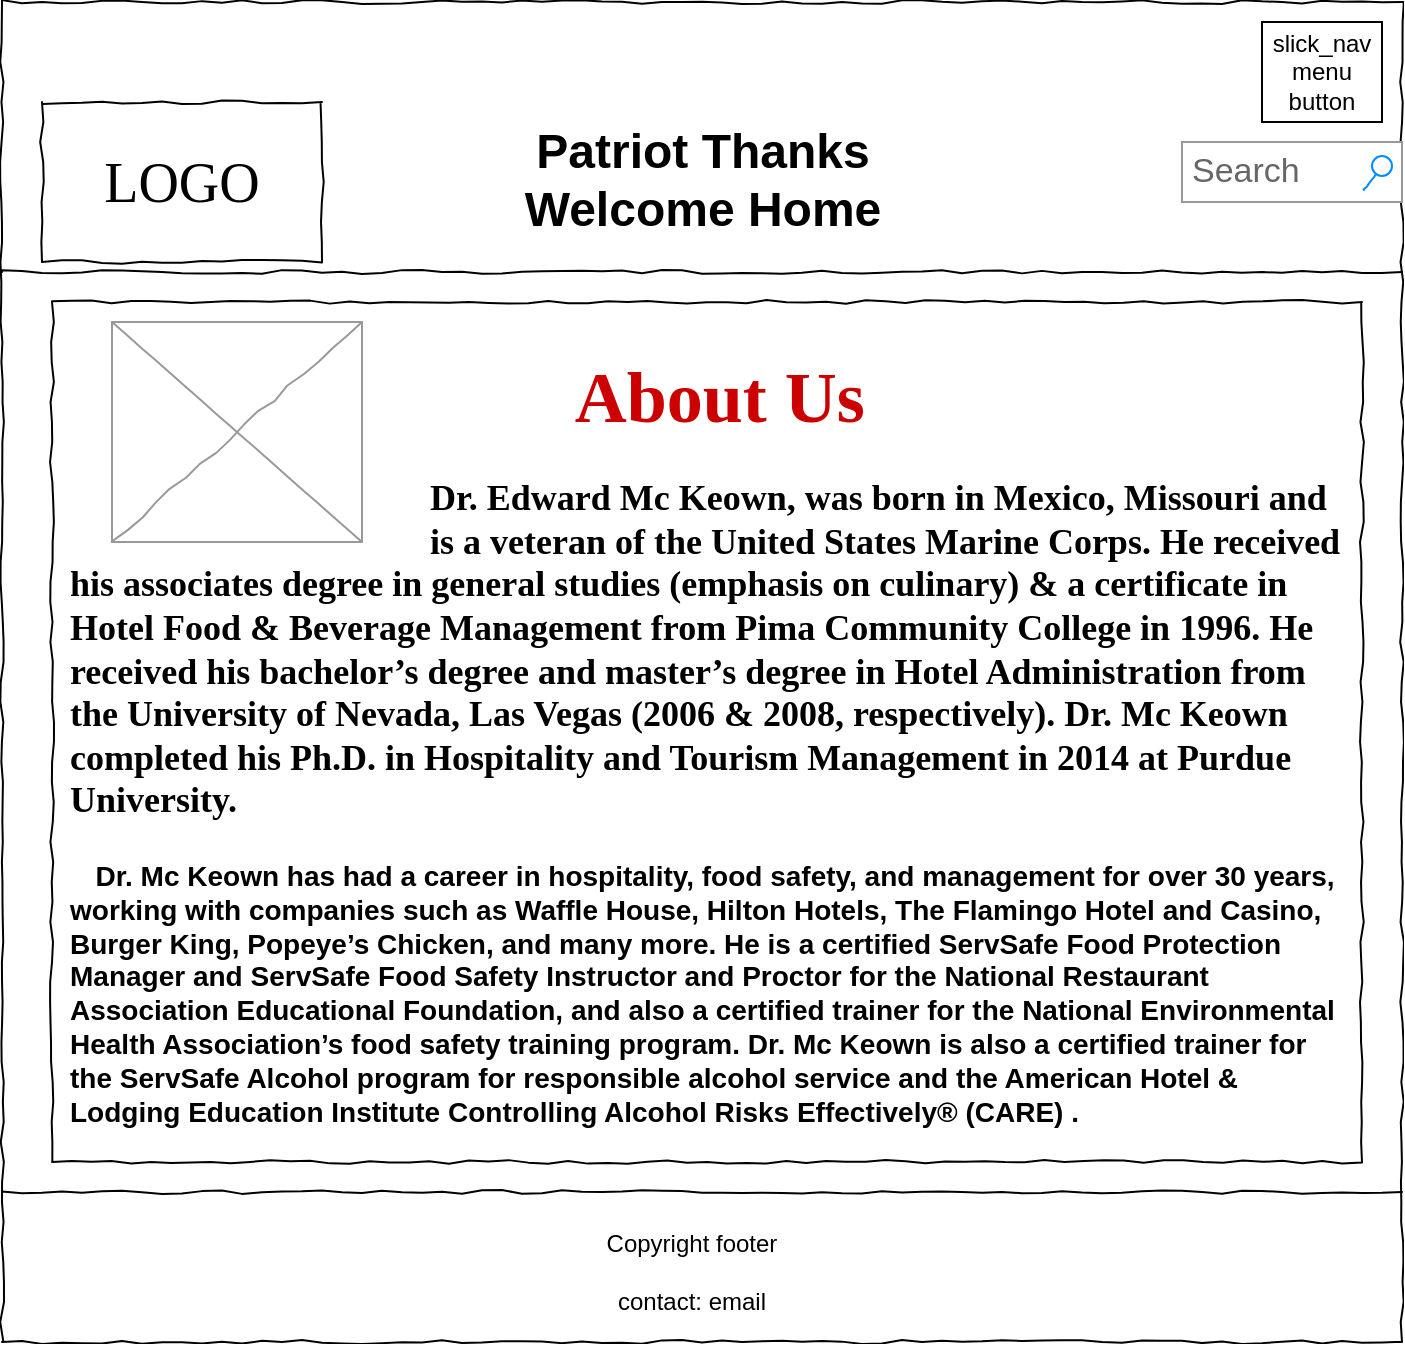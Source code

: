 <mxfile version="24.7.17">
  <diagram name="Page-1" id="03018318-947c-dd8e-b7a3-06fadd420f32">
    <mxGraphModel dx="733" dy="613" grid="1" gridSize="10" guides="1" tooltips="1" connect="1" arrows="1" fold="1" page="1" pageScale="1" pageWidth="1100" pageHeight="850" background="none" math="0" shadow="0">
      <root>
        <mxCell id="0" />
        <mxCell id="1" parent="0" />
        <mxCell id="677b7b8949515195-1" value="" style="whiteSpace=wrap;html=1;rounded=0;shadow=0;labelBackgroundColor=none;strokeColor=#000000;strokeWidth=1;fillColor=none;fontFamily=Verdana;fontSize=12;fontColor=#000000;align=center;comic=1;" parent="1" vertex="1">
          <mxGeometry x="20" y="10" width="700" height="670" as="geometry" />
        </mxCell>
        <mxCell id="677b7b8949515195-2" value="LOGO" style="whiteSpace=wrap;html=1;rounded=0;shadow=0;labelBackgroundColor=none;strokeWidth=1;fontFamily=Verdana;fontSize=28;align=center;comic=1;" parent="1" vertex="1">
          <mxGeometry x="40" y="60" width="140" height="80" as="geometry" />
        </mxCell>
        <mxCell id="677b7b8949515195-3" value="Search" style="strokeWidth=1;shadow=0;dashed=0;align=center;html=1;shape=mxgraph.mockup.forms.searchBox;strokeColor=#999999;mainText=;strokeColor2=#008cff;fontColor=#666666;fontSize=17;align=left;spacingLeft=3;rounded=0;labelBackgroundColor=none;comic=1;" parent="1" vertex="1">
          <mxGeometry x="610" y="80" width="110" height="30" as="geometry" />
        </mxCell>
        <mxCell id="677b7b8949515195-9" value="" style="line;strokeWidth=1;html=1;rounded=0;shadow=0;labelBackgroundColor=none;fillColor=none;fontFamily=Verdana;fontSize=14;fontColor=#000000;align=center;comic=1;" parent="1" vertex="1">
          <mxGeometry x="20" y="140" width="700" height="10" as="geometry" />
        </mxCell>
        <mxCell id="ubhy5sFj4Xcip8Dqailu-1" value="&lt;b&gt;&lt;font style=&quot;font-size: 24px;&quot;&gt;Patriot Thanks&lt;/font&gt;&lt;/b&gt;&lt;div&gt;&lt;b&gt;&lt;font style=&quot;font-size: 24px;&quot;&gt;Welcome Home&lt;/font&gt;&lt;/b&gt;&lt;/div&gt;" style="text;html=1;align=center;verticalAlign=middle;whiteSpace=wrap;rounded=0;" parent="1" vertex="1">
          <mxGeometry x="242.5" y="70" width="255" height="57.5" as="geometry" />
        </mxCell>
        <mxCell id="ubhy5sFj4Xcip8Dqailu-5" value="" style="line;strokeWidth=1;html=1;rounded=0;shadow=0;labelBackgroundColor=none;fillColor=none;fontFamily=Verdana;fontSize=14;fontColor=#000000;align=center;comic=1;" parent="1" vertex="1">
          <mxGeometry x="20" y="600" width="700" height="10" as="geometry" />
        </mxCell>
        <mxCell id="ubhy5sFj4Xcip8Dqailu-6" value="Copyright footer&lt;div&gt;&lt;br&gt;&lt;/div&gt;&lt;div&gt;contact: email&lt;/div&gt;" style="text;html=1;align=center;verticalAlign=middle;whiteSpace=wrap;rounded=0;" parent="1" vertex="1">
          <mxGeometry x="200" y="610" width="330" height="70" as="geometry" />
        </mxCell>
        <mxCell id="RWafx4XU2KkWU0paZ261-2" value="slick_nav&lt;div&gt;menu&lt;/div&gt;&lt;div&gt;button&lt;/div&gt;" style="rounded=0;whiteSpace=wrap;html=1;" parent="1" vertex="1">
          <mxGeometry x="650" y="20" width="60" height="50" as="geometry" />
        </mxCell>
        <mxCell id="bISQ1Bc1vlo5AxaPSZ9V-3" value="" style="verticalLabelPosition=bottom;shadow=0;dashed=0;align=center;html=1;verticalAlign=top;strokeWidth=1;shape=mxgraph.mockup.graphics.simpleIcon;strokeColor=#999999;rounded=0;labelBackgroundColor=none;fontFamily=Verdana;fontSize=14;fontColor=#000000;comic=1;" parent="1" vertex="1">
          <mxGeometry x="75" y="170" width="125" height="110" as="geometry" />
        </mxCell>
        <mxCell id="6BcUp1J8CcIEKAS2k2vy-2" value="&lt;div style=&quot;&quot;&gt;&lt;p style=&quot;font-family: &amp;quot;Times New Roman&amp;quot;, Times, serif; text-indent: 2%; font-weight: 700;&quot; class=&quot;paragraph_style&quot;&gt;&lt;font color=&quot;#cc0000&quot; style=&quot;font-size: 36px;&quot;&gt;About Us&lt;/font&gt;&lt;/p&gt;&lt;p style=&quot;font-size: large; font-family: &amp;quot;Times New Roman&amp;quot;, Times, serif; text-indent: 2%; font-weight: 700; text-align: start;&quot; class=&quot;paragraph_style&quot;&gt;&lt;span style=&quot;white-space: pre;&quot;&gt;&#x9;&lt;/span&gt;&lt;span style=&quot;white-space: pre;&quot;&gt;&#x9;&lt;/span&gt;&lt;span style=&quot;white-space: pre;&quot;&gt;&#x9;&lt;/span&gt;&lt;span style=&quot;white-space: pre;&quot;&gt;&#x9;&lt;/span&gt;&lt;span style=&quot;white-space: pre;&quot;&gt;&#x9;&lt;/span&gt;Dr. Edward Mc Keown, was born in Mexico, Missouri and &lt;span style=&quot;white-space: pre;&quot;&gt;&#x9;&lt;/span&gt;&lt;span style=&quot;white-space: pre;&quot;&gt;&#x9;&lt;/span&gt;&lt;span style=&quot;white-space: pre;&quot;&gt;&#x9;&lt;/span&gt;&lt;span style=&quot;white-space: pre;&quot;&gt;&#x9;&lt;/span&gt;&lt;span style=&quot;white-space: pre;&quot;&gt;&#x9;&lt;/span&gt;is a veteran of the United States Marine Corps. He received his associates degree in general studies (emphasis on culinary) &amp;amp; a certificate in Hotel Food &amp;amp; Beverage Management from Pima Community College in 1996. He received his bachelor’s degree and master’s degree in Hotel Administration from the University of Nevada, Las Vegas (2006 &amp;amp; 2008, respectively). Dr. Mc Keown completed his Ph.D. in Hospitality and Tourism Management in 2014 at Purdue University.&lt;/p&gt;&lt;p style=&quot;font-size: 14px; font-family: helvetica; text-indent: 2%; font-weight: 700; text-align: start;&quot;&gt;Dr. Mc Keown has had a career in hospitality, food safety, and management for over 30 years, working with companies such as Waffle House, Hilton Hotels, The Flamingo Hotel and Casino, Burger King, Popeye’s Chicken, and many more. He is a certified ServSafe Food Protection Manager and ServSafe Food Safety Instructor and Proctor for the National Restaurant Association Educational Foundation, and also a certified trainer for the National Environmental Health Association’s food safety training program. Dr. Mc Keown is also a certified trainer for the ServSafe Alcohol program for responsible alcohol service and the American Hotel &amp;amp; Lodging Education Institute Controlling Alcohol Risks Effectively® (CARE) .&lt;/p&gt;&lt;/div&gt;" style="whiteSpace=wrap;html=1;rounded=0;shadow=0;labelBackgroundColor=none;strokeWidth=1;fillColor=none;fontFamily=Verdana;fontSize=12;align=center;verticalAlign=top;spacing=10;comic=1;" vertex="1" parent="1">
          <mxGeometry x="45" y="160" width="655" height="430" as="geometry" />
        </mxCell>
      </root>
    </mxGraphModel>
  </diagram>
</mxfile>
